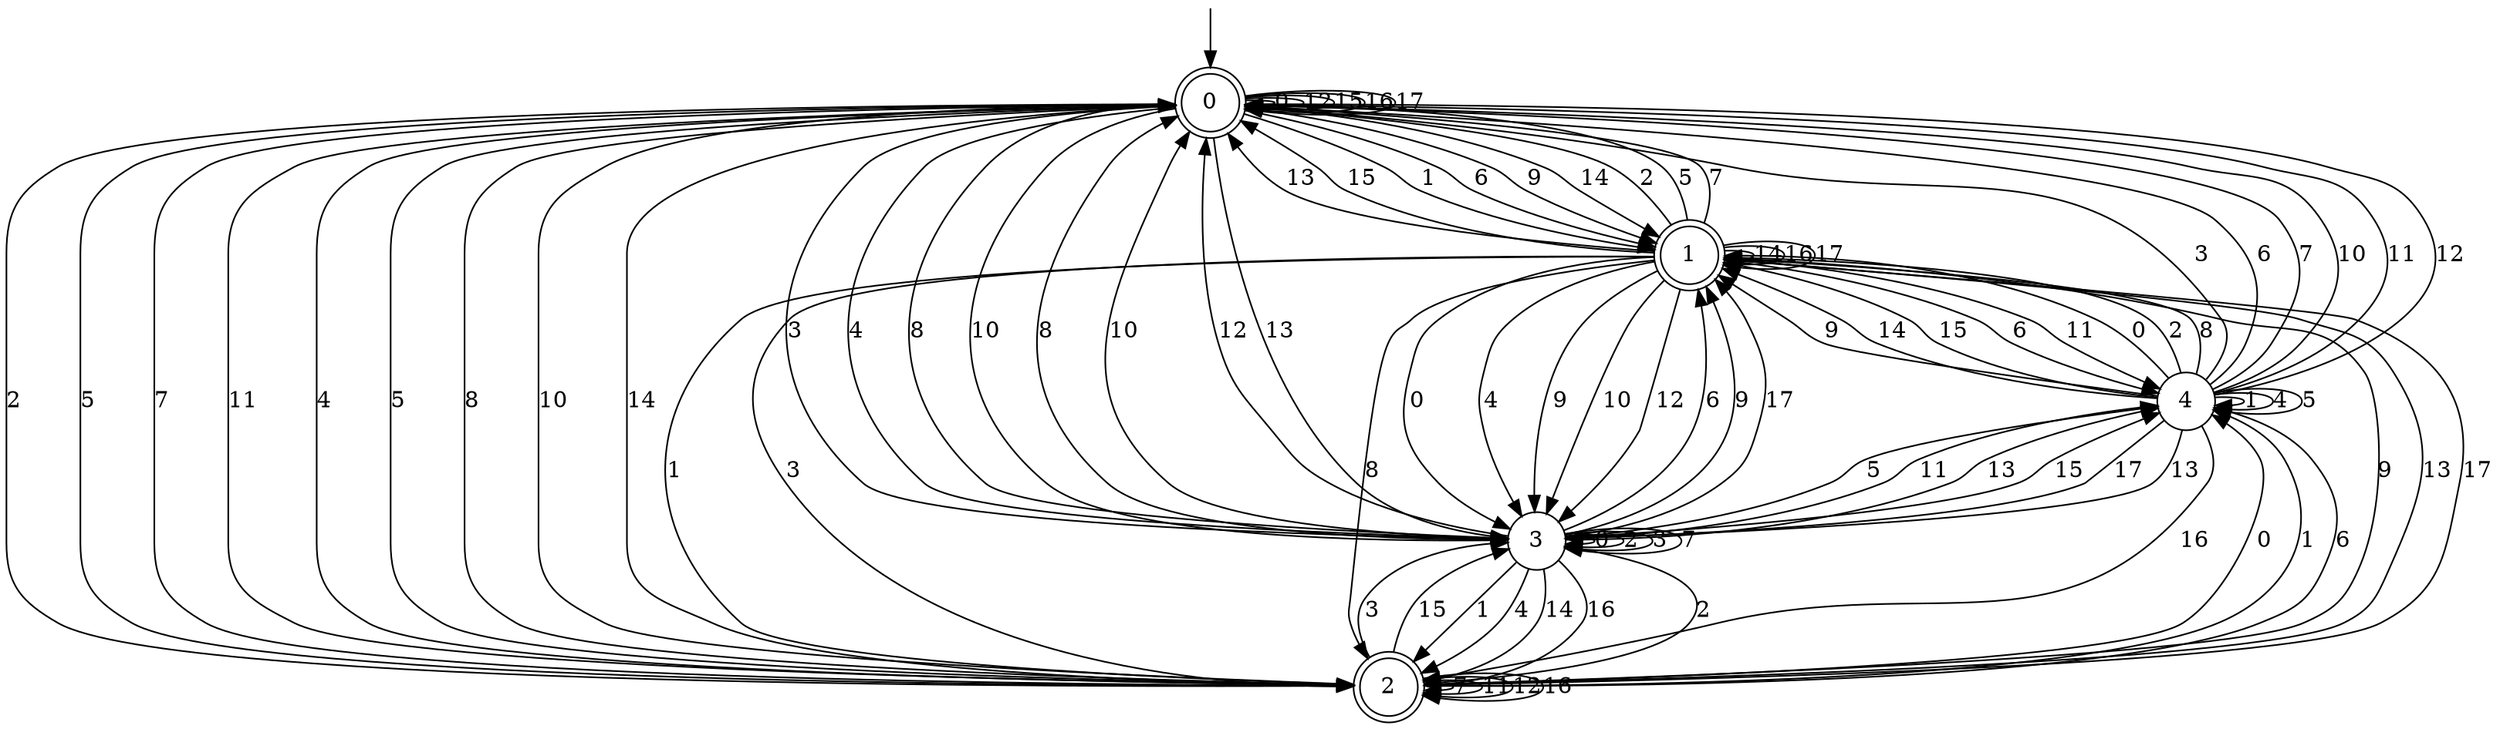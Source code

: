 digraph g {

	s0 [shape="doublecircle" label="0"];
	s1 [shape="doublecircle" label="1"];
	s2 [shape="doublecircle" label="2"];
	s3 [shape="circle" label="3"];
	s4 [shape="circle" label="4"];
	s0 -> s0 [label="0"];
	s0 -> s1 [label="1"];
	s0 -> s2 [label="2"];
	s0 -> s3 [label="3"];
	s0 -> s3 [label="4"];
	s0 -> s2 [label="5"];
	s0 -> s1 [label="6"];
	s0 -> s2 [label="7"];
	s0 -> s3 [label="8"];
	s0 -> s1 [label="9"];
	s0 -> s3 [label="10"];
	s0 -> s2 [label="11"];
	s0 -> s0 [label="12"];
	s0 -> s3 [label="13"];
	s0 -> s1 [label="14"];
	s0 -> s0 [label="15"];
	s0 -> s0 [label="16"];
	s0 -> s0 [label="17"];
	s1 -> s3 [label="0"];
	s1 -> s2 [label="1"];
	s1 -> s0 [label="2"];
	s1 -> s2 [label="3"];
	s1 -> s3 [label="4"];
	s1 -> s0 [label="5"];
	s1 -> s4 [label="6"];
	s1 -> s0 [label="7"];
	s1 -> s2 [label="8"];
	s1 -> s3 [label="9"];
	s1 -> s3 [label="10"];
	s1 -> s4 [label="11"];
	s1 -> s3 [label="12"];
	s1 -> s0 [label="13"];
	s1 -> s1 [label="14"];
	s1 -> s0 [label="15"];
	s1 -> s1 [label="16"];
	s1 -> s1 [label="17"];
	s2 -> s4 [label="0"];
	s2 -> s4 [label="1"];
	s2 -> s3 [label="2"];
	s2 -> s3 [label="3"];
	s2 -> s0 [label="4"];
	s2 -> s0 [label="5"];
	s2 -> s4 [label="6"];
	s2 -> s2 [label="7"];
	s2 -> s0 [label="8"];
	s2 -> s1 [label="9"];
	s2 -> s0 [label="10"];
	s2 -> s2 [label="11"];
	s2 -> s2 [label="12"];
	s2 -> s1 [label="13"];
	s2 -> s0 [label="14"];
	s2 -> s3 [label="15"];
	s2 -> s2 [label="16"];
	s2 -> s1 [label="17"];
	s3 -> s3 [label="0"];
	s3 -> s2 [label="1"];
	s3 -> s3 [label="2"];
	s3 -> s3 [label="3"];
	s3 -> s2 [label="4"];
	s3 -> s4 [label="5"];
	s3 -> s1 [label="6"];
	s3 -> s3 [label="7"];
	s3 -> s0 [label="8"];
	s3 -> s1 [label="9"];
	s3 -> s0 [label="10"];
	s3 -> s4 [label="11"];
	s3 -> s0 [label="12"];
	s3 -> s4 [label="13"];
	s3 -> s2 [label="14"];
	s3 -> s4 [label="15"];
	s3 -> s2 [label="16"];
	s3 -> s1 [label="17"];
	s4 -> s1 [label="0"];
	s4 -> s4 [label="1"];
	s4 -> s1 [label="2"];
	s4 -> s0 [label="3"];
	s4 -> s4 [label="4"];
	s4 -> s4 [label="5"];
	s4 -> s0 [label="6"];
	s4 -> s0 [label="7"];
	s4 -> s1 [label="8"];
	s4 -> s1 [label="9"];
	s4 -> s0 [label="10"];
	s4 -> s0 [label="11"];
	s4 -> s0 [label="12"];
	s4 -> s3 [label="13"];
	s4 -> s1 [label="14"];
	s4 -> s1 [label="15"];
	s4 -> s2 [label="16"];
	s4 -> s3 [label="17"];

__start0 [label="" shape="none" width="0" height="0"];
__start0 -> s0;

}
